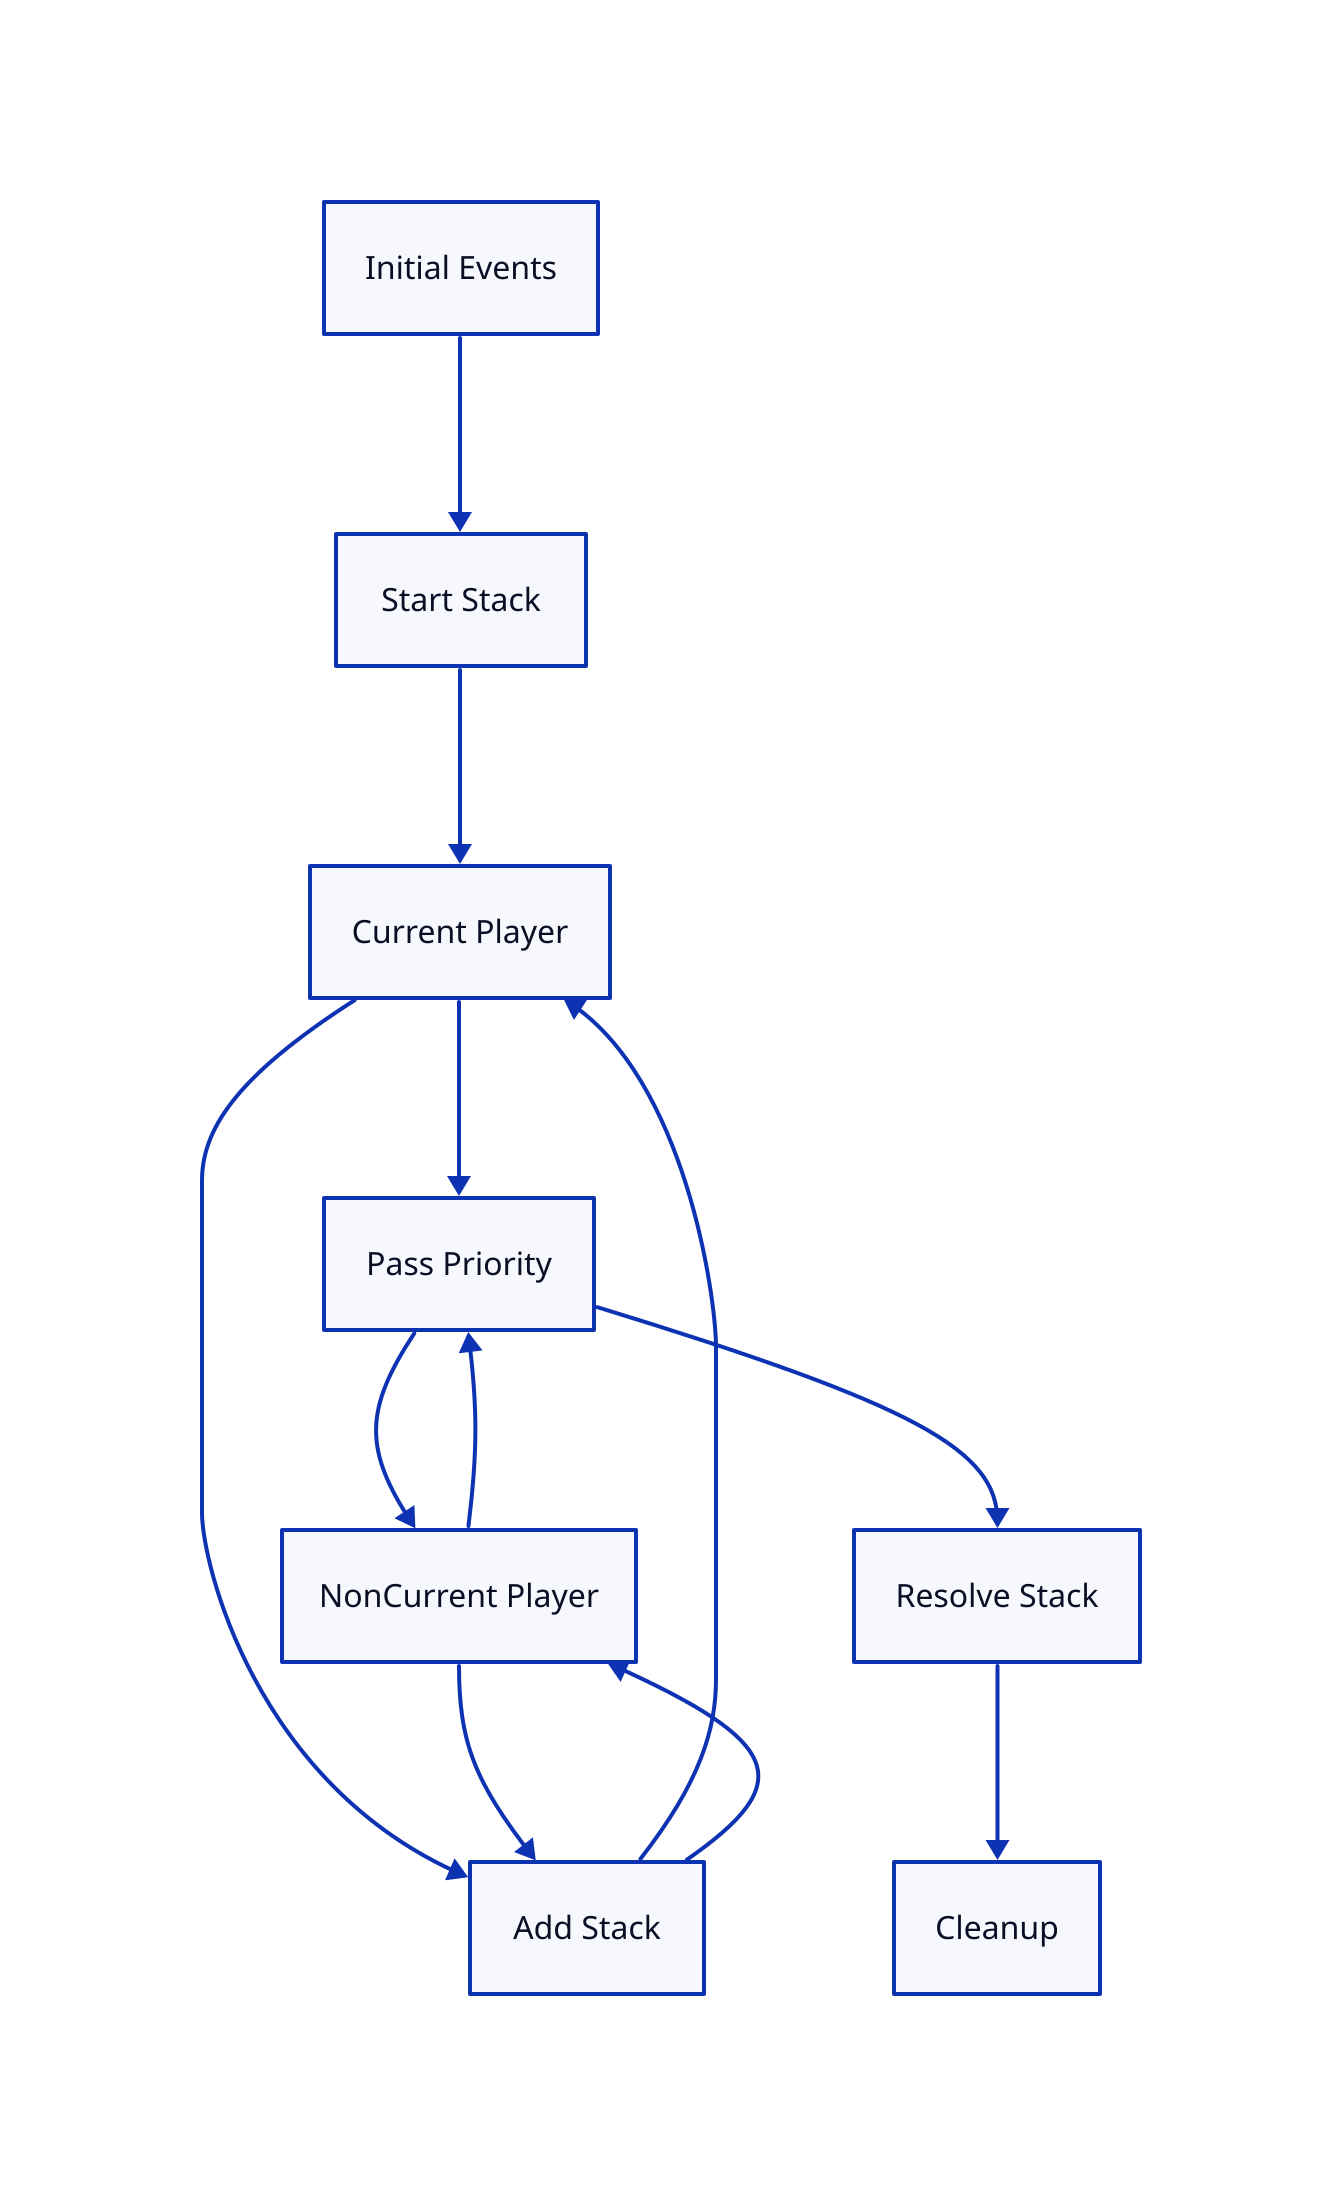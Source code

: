 Initial Events -> Start Stack
Start Stack -> Current Player
Current Player -> Pass Priority
Pass Priority -> NonCurrent Player
NonCurrent Player -> Pass Priority
Current Player -> Add Stack
NonCurrent Player -> Add Stack
Add Stack -> Current Player
Add Stack -> NonCurrent Player
Pass Priority -> Resolve Stack
Resolve Stack -> Cleanup
